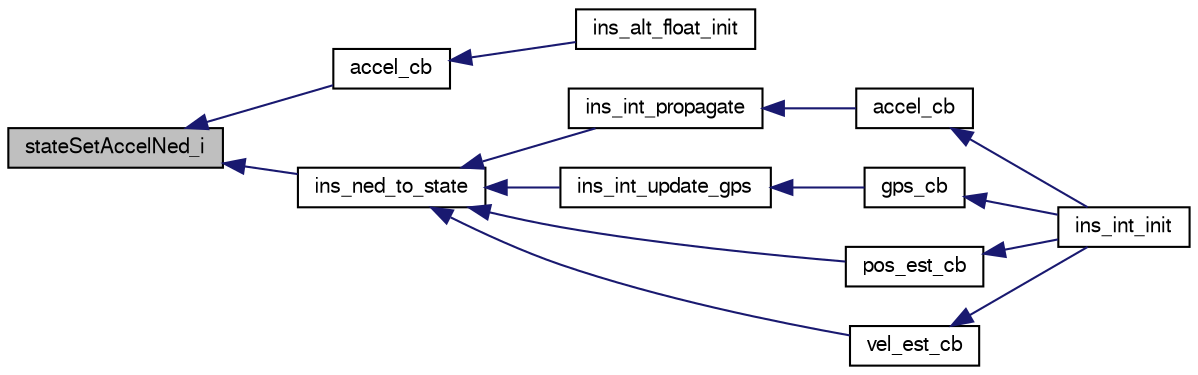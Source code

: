 digraph "stateSetAccelNed_i"
{
  edge [fontname="FreeSans",fontsize="10",labelfontname="FreeSans",labelfontsize="10"];
  node [fontname="FreeSans",fontsize="10",shape=record];
  rankdir="LR";
  Node1 [label="stateSetAccelNed_i",height=0.2,width=0.4,color="black", fillcolor="grey75", style="filled", fontcolor="black"];
  Node1 -> Node2 [dir="back",color="midnightblue",fontsize="10",style="solid",fontname="FreeSans"];
  Node2 [label="accel_cb",height=0.2,width=0.4,color="black", fillcolor="white", style="filled",URL="$ins__alt__float_8c.html#aacd6b1869f263f90a6f1fbe777a87793"];
  Node2 -> Node3 [dir="back",color="midnightblue",fontsize="10",style="solid",fontname="FreeSans"];
  Node3 [label="ins_alt_float_init",height=0.2,width=0.4,color="black", fillcolor="white", style="filled",URL="$ins__alt__float_8h.html#addae4691b18806ce2db90c10ef8d7274"];
  Node1 -> Node4 [dir="back",color="midnightblue",fontsize="10",style="solid",fontname="FreeSans"];
  Node4 [label="ins_ned_to_state",height=0.2,width=0.4,color="black", fillcolor="white", style="filled",URL="$ins__int_8c.html#a906e42c3bdc95d6fa78d129fbf20719e",tooltip="copy position and speed to state interface "];
  Node4 -> Node5 [dir="back",color="midnightblue",fontsize="10",style="solid",fontname="FreeSans"];
  Node5 [label="ins_int_propagate",height=0.2,width=0.4,color="black", fillcolor="white", style="filled",URL="$ins__int_8h.html#a51c0c3198d953f37ad8340875e9f0c29"];
  Node5 -> Node6 [dir="back",color="midnightblue",fontsize="10",style="solid",fontname="FreeSans"];
  Node6 [label="accel_cb",height=0.2,width=0.4,color="black", fillcolor="white", style="filled",URL="$ins__int_8c.html#aacd6b1869f263f90a6f1fbe777a87793"];
  Node6 -> Node7 [dir="back",color="midnightblue",fontsize="10",style="solid",fontname="FreeSans"];
  Node7 [label="ins_int_init",height=0.2,width=0.4,color="black", fillcolor="white", style="filled",URL="$ins__int_8h.html#a6f47e4e65f9697a961c3bef79e9029e4"];
  Node4 -> Node8 [dir="back",color="midnightblue",fontsize="10",style="solid",fontname="FreeSans"];
  Node8 [label="ins_int_update_gps",height=0.2,width=0.4,color="black", fillcolor="white", style="filled",URL="$ins__int_8h.html#a54df8c17ccf7a20d6ca09ad0b8f45db3"];
  Node8 -> Node9 [dir="back",color="midnightblue",fontsize="10",style="solid",fontname="FreeSans"];
  Node9 [label="gps_cb",height=0.2,width=0.4,color="black", fillcolor="white", style="filled",URL="$ins__int_8c.html#a1c1656ce80fe1f1ad49fea691164dbf8"];
  Node9 -> Node7 [dir="back",color="midnightblue",fontsize="10",style="solid",fontname="FreeSans"];
  Node4 -> Node10 [dir="back",color="midnightblue",fontsize="10",style="solid",fontname="FreeSans"];
  Node10 [label="pos_est_cb",height=0.2,width=0.4,color="black", fillcolor="white", style="filled",URL="$ins__int_8c.html#ad26e136ef8d38004d7479a6e3528623e"];
  Node10 -> Node7 [dir="back",color="midnightblue",fontsize="10",style="solid",fontname="FreeSans"];
  Node4 -> Node11 [dir="back",color="midnightblue",fontsize="10",style="solid",fontname="FreeSans"];
  Node11 [label="vel_est_cb",height=0.2,width=0.4,color="black", fillcolor="white", style="filled",URL="$ins__int_8c.html#ab7a554a8b8a96f387e80452251fc404f"];
  Node11 -> Node7 [dir="back",color="midnightblue",fontsize="10",style="solid",fontname="FreeSans"];
}
